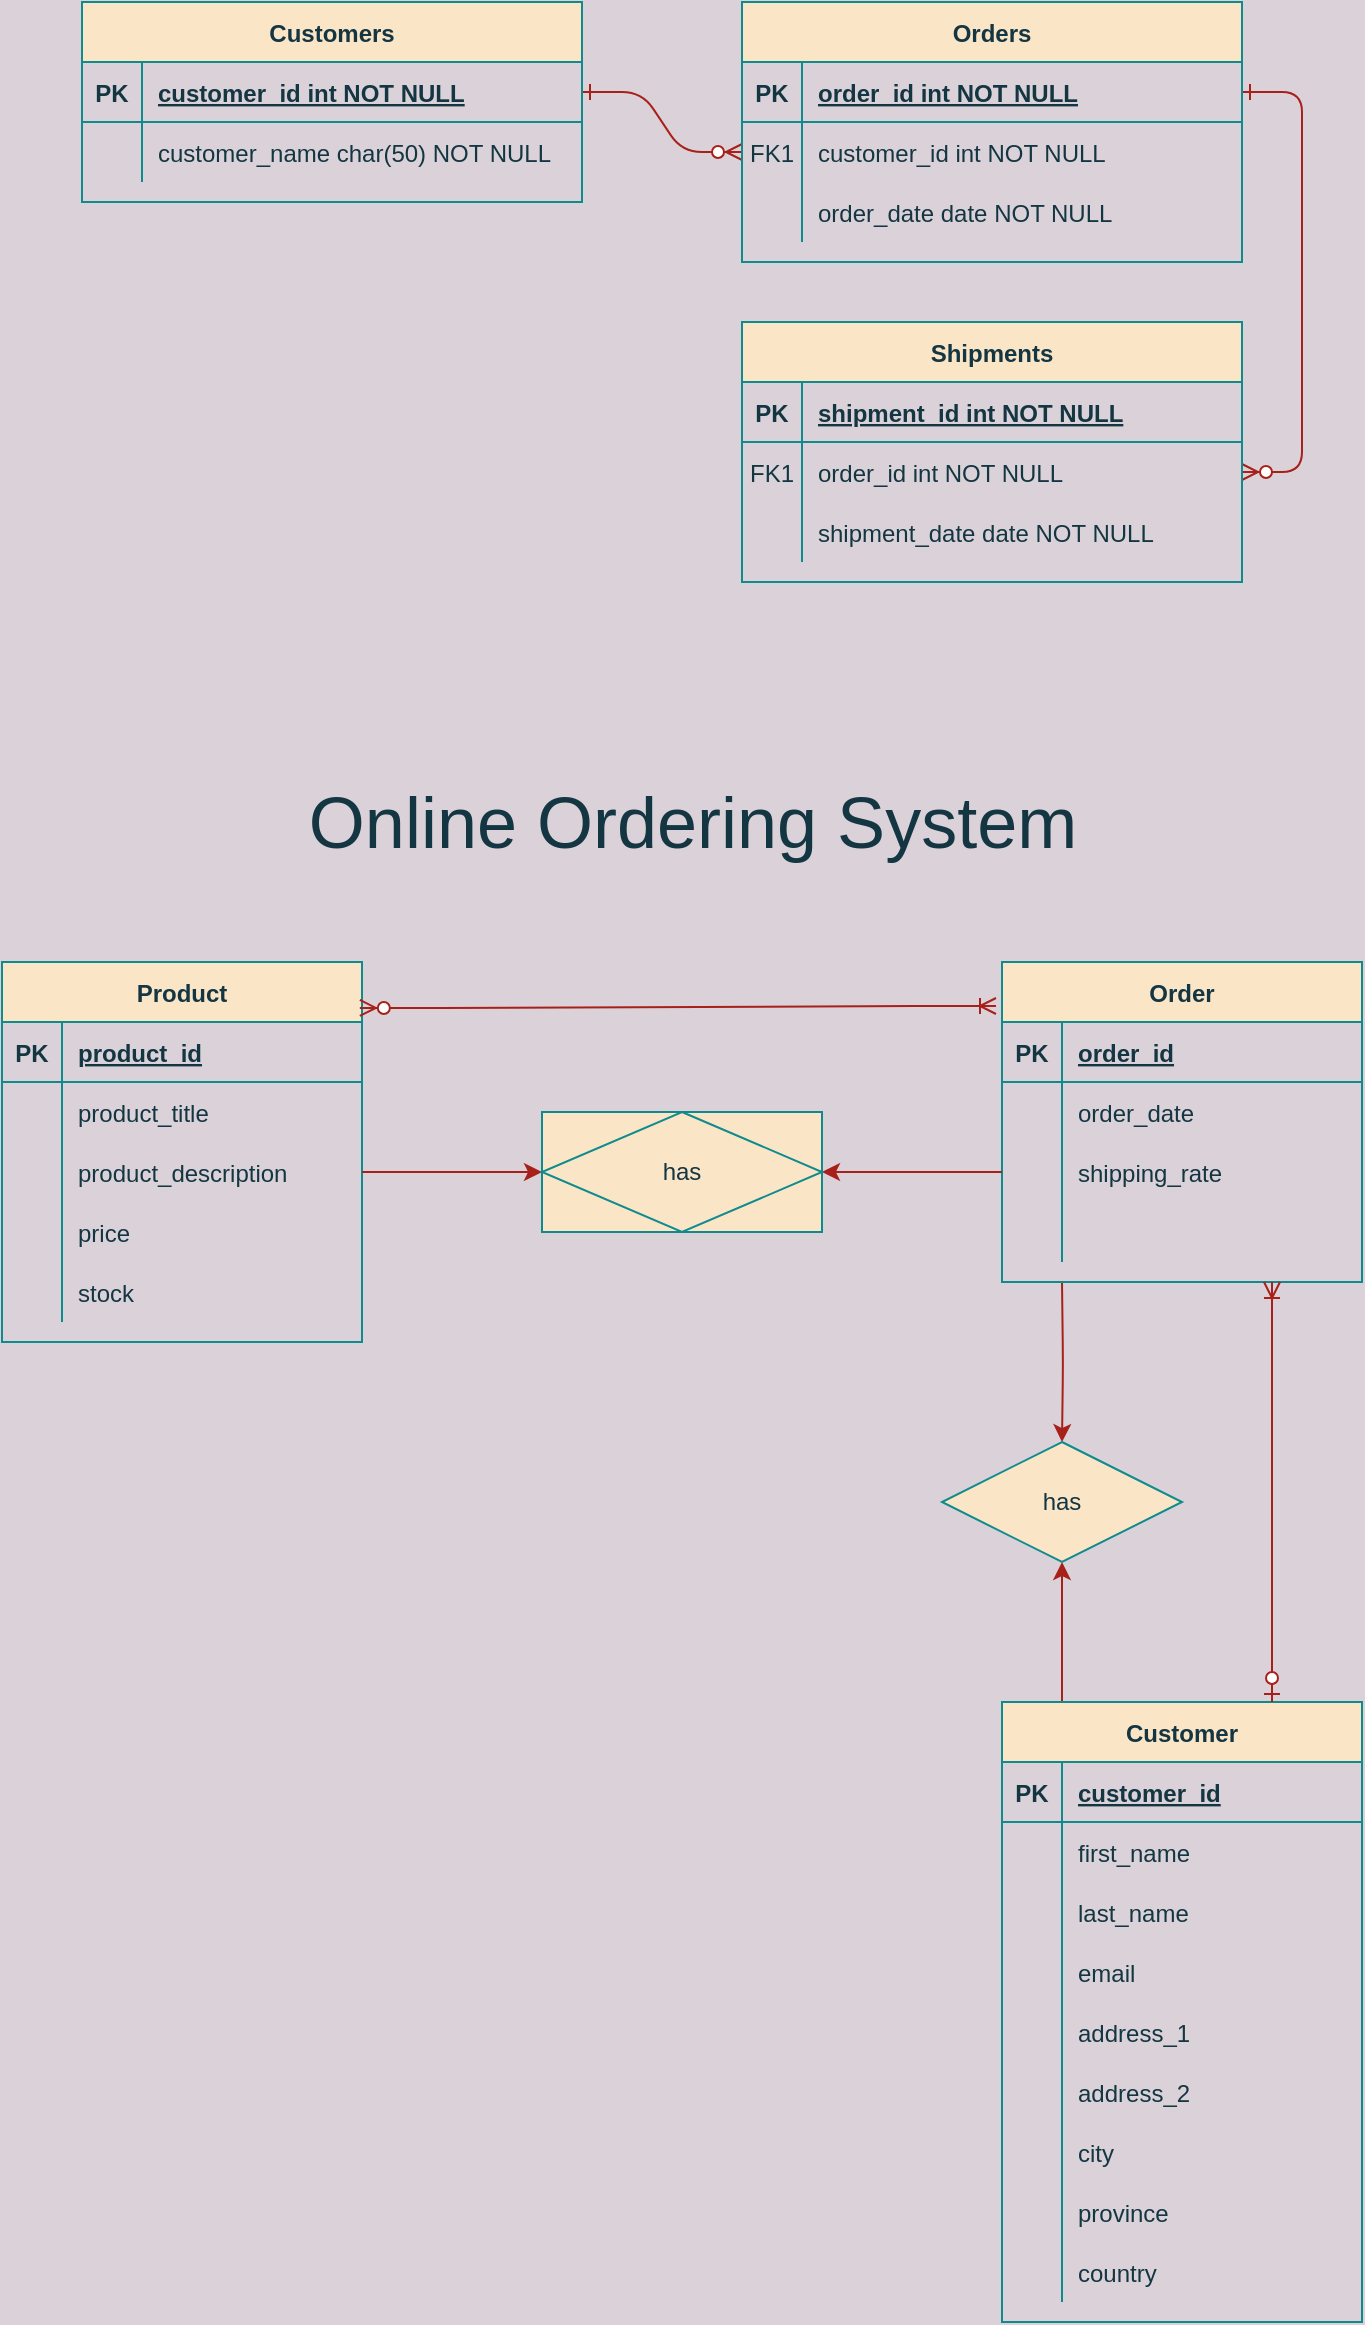 <mxfile version="14.2.9" type="github">
  <diagram id="R2lEEEUBdFMjLlhIrx00" name="Page-1">
    <mxGraphModel dx="1355" dy="745" grid="1" gridSize="10" guides="1" tooltips="1" connect="1" arrows="1" fold="1" page="1" pageScale="1" pageWidth="850" pageHeight="1100" background="#DAD2D8" math="0" shadow="0" extFonts="Permanent Marker^https://fonts.googleapis.com/css?family=Permanent+Marker">
      <root>
        <mxCell id="0" />
        <mxCell id="1" parent="0" />
        <mxCell id="C-vyLk0tnHw3VtMMgP7b-1" value="" style="edgeStyle=entityRelationEdgeStyle;endArrow=ERzeroToMany;startArrow=ERone;endFill=1;startFill=0;strokeColor=#A8201A;fontColor=#143642;labelBackgroundColor=#DAD2D8;" parent="1" source="C-vyLk0tnHw3VtMMgP7b-24" target="C-vyLk0tnHw3VtMMgP7b-6" edge="1">
          <mxGeometry width="100" height="100" relative="1" as="geometry">
            <mxPoint x="340" y="720" as="sourcePoint" />
            <mxPoint x="440" y="620" as="targetPoint" />
          </mxGeometry>
        </mxCell>
        <mxCell id="C-vyLk0tnHw3VtMMgP7b-12" value="" style="edgeStyle=entityRelationEdgeStyle;endArrow=ERzeroToMany;startArrow=ERone;endFill=1;startFill=0;strokeColor=#A8201A;fontColor=#143642;labelBackgroundColor=#DAD2D8;" parent="1" source="C-vyLk0tnHw3VtMMgP7b-3" target="C-vyLk0tnHw3VtMMgP7b-17" edge="1">
          <mxGeometry width="100" height="100" relative="1" as="geometry">
            <mxPoint x="400" y="180" as="sourcePoint" />
            <mxPoint x="460" y="205" as="targetPoint" />
          </mxGeometry>
        </mxCell>
        <mxCell id="C-vyLk0tnHw3VtMMgP7b-2" value="Orders" style="shape=table;startSize=30;container=1;collapsible=1;childLayout=tableLayout;fixedRows=1;rowLines=0;fontStyle=1;align=center;resizeLast=1;fillColor=#FAE5C7;strokeColor=#0F8B8D;fontColor=#143642;" parent="1" vertex="1">
          <mxGeometry x="450" y="120" width="250" height="130" as="geometry" />
        </mxCell>
        <mxCell id="C-vyLk0tnHw3VtMMgP7b-3" value="" style="shape=partialRectangle;collapsible=0;dropTarget=0;pointerEvents=0;fillColor=none;points=[[0,0.5],[1,0.5]];portConstraint=eastwest;top=0;left=0;right=0;bottom=1;strokeColor=#0F8B8D;fontColor=#143642;" parent="C-vyLk0tnHw3VtMMgP7b-2" vertex="1">
          <mxGeometry y="30" width="250" height="30" as="geometry" />
        </mxCell>
        <mxCell id="C-vyLk0tnHw3VtMMgP7b-4" value="PK" style="shape=partialRectangle;overflow=hidden;connectable=0;fillColor=none;top=0;left=0;bottom=0;right=0;fontStyle=1;strokeColor=#0F8B8D;fontColor=#143642;" parent="C-vyLk0tnHw3VtMMgP7b-3" vertex="1">
          <mxGeometry width="30" height="30" as="geometry" />
        </mxCell>
        <mxCell id="C-vyLk0tnHw3VtMMgP7b-5" value="order_id int NOT NULL " style="shape=partialRectangle;overflow=hidden;connectable=0;fillColor=none;top=0;left=0;bottom=0;right=0;align=left;spacingLeft=6;fontStyle=5;strokeColor=#0F8B8D;fontColor=#143642;" parent="C-vyLk0tnHw3VtMMgP7b-3" vertex="1">
          <mxGeometry x="30" width="220" height="30" as="geometry" />
        </mxCell>
        <mxCell id="C-vyLk0tnHw3VtMMgP7b-6" value="" style="shape=partialRectangle;collapsible=0;dropTarget=0;pointerEvents=0;fillColor=none;points=[[0,0.5],[1,0.5]];portConstraint=eastwest;top=0;left=0;right=0;bottom=0;strokeColor=#0F8B8D;fontColor=#143642;" parent="C-vyLk0tnHw3VtMMgP7b-2" vertex="1">
          <mxGeometry y="60" width="250" height="30" as="geometry" />
        </mxCell>
        <mxCell id="C-vyLk0tnHw3VtMMgP7b-7" value="FK1" style="shape=partialRectangle;overflow=hidden;connectable=0;fillColor=none;top=0;left=0;bottom=0;right=0;strokeColor=#0F8B8D;fontColor=#143642;" parent="C-vyLk0tnHw3VtMMgP7b-6" vertex="1">
          <mxGeometry width="30" height="30" as="geometry" />
        </mxCell>
        <mxCell id="C-vyLk0tnHw3VtMMgP7b-8" value="customer_id int NOT NULL" style="shape=partialRectangle;overflow=hidden;connectable=0;fillColor=none;top=0;left=0;bottom=0;right=0;align=left;spacingLeft=6;strokeColor=#0F8B8D;fontColor=#143642;" parent="C-vyLk0tnHw3VtMMgP7b-6" vertex="1">
          <mxGeometry x="30" width="220" height="30" as="geometry" />
        </mxCell>
        <mxCell id="C-vyLk0tnHw3VtMMgP7b-9" value="" style="shape=partialRectangle;collapsible=0;dropTarget=0;pointerEvents=0;fillColor=none;points=[[0,0.5],[1,0.5]];portConstraint=eastwest;top=0;left=0;right=0;bottom=0;strokeColor=#0F8B8D;fontColor=#143642;" parent="C-vyLk0tnHw3VtMMgP7b-2" vertex="1">
          <mxGeometry y="90" width="250" height="30" as="geometry" />
        </mxCell>
        <mxCell id="C-vyLk0tnHw3VtMMgP7b-10" value="" style="shape=partialRectangle;overflow=hidden;connectable=0;fillColor=none;top=0;left=0;bottom=0;right=0;strokeColor=#0F8B8D;fontColor=#143642;" parent="C-vyLk0tnHw3VtMMgP7b-9" vertex="1">
          <mxGeometry width="30" height="30" as="geometry" />
        </mxCell>
        <mxCell id="C-vyLk0tnHw3VtMMgP7b-11" value="order_date date NOT NULL" style="shape=partialRectangle;overflow=hidden;connectable=0;fillColor=none;top=0;left=0;bottom=0;right=0;align=left;spacingLeft=6;strokeColor=#0F8B8D;fontColor=#143642;" parent="C-vyLk0tnHw3VtMMgP7b-9" vertex="1">
          <mxGeometry x="30" width="220" height="30" as="geometry" />
        </mxCell>
        <mxCell id="C-vyLk0tnHw3VtMMgP7b-13" value="Shipments" style="shape=table;startSize=30;container=1;collapsible=1;childLayout=tableLayout;fixedRows=1;rowLines=0;fontStyle=1;align=center;resizeLast=1;fillColor=#FAE5C7;strokeColor=#0F8B8D;fontColor=#143642;" parent="1" vertex="1">
          <mxGeometry x="450" y="280" width="250" height="130" as="geometry" />
        </mxCell>
        <mxCell id="C-vyLk0tnHw3VtMMgP7b-14" value="" style="shape=partialRectangle;collapsible=0;dropTarget=0;pointerEvents=0;fillColor=none;points=[[0,0.5],[1,0.5]];portConstraint=eastwest;top=0;left=0;right=0;bottom=1;strokeColor=#0F8B8D;fontColor=#143642;" parent="C-vyLk0tnHw3VtMMgP7b-13" vertex="1">
          <mxGeometry y="30" width="250" height="30" as="geometry" />
        </mxCell>
        <mxCell id="C-vyLk0tnHw3VtMMgP7b-15" value="PK" style="shape=partialRectangle;overflow=hidden;connectable=0;fillColor=none;top=0;left=0;bottom=0;right=0;fontStyle=1;strokeColor=#0F8B8D;fontColor=#143642;" parent="C-vyLk0tnHw3VtMMgP7b-14" vertex="1">
          <mxGeometry width="30" height="30" as="geometry" />
        </mxCell>
        <mxCell id="C-vyLk0tnHw3VtMMgP7b-16" value="shipment_id int NOT NULL " style="shape=partialRectangle;overflow=hidden;connectable=0;fillColor=none;top=0;left=0;bottom=0;right=0;align=left;spacingLeft=6;fontStyle=5;strokeColor=#0F8B8D;fontColor=#143642;" parent="C-vyLk0tnHw3VtMMgP7b-14" vertex="1">
          <mxGeometry x="30" width="220" height="30" as="geometry" />
        </mxCell>
        <mxCell id="C-vyLk0tnHw3VtMMgP7b-17" value="" style="shape=partialRectangle;collapsible=0;dropTarget=0;pointerEvents=0;fillColor=none;points=[[0,0.5],[1,0.5]];portConstraint=eastwest;top=0;left=0;right=0;bottom=0;strokeColor=#0F8B8D;fontColor=#143642;" parent="C-vyLk0tnHw3VtMMgP7b-13" vertex="1">
          <mxGeometry y="60" width="250" height="30" as="geometry" />
        </mxCell>
        <mxCell id="C-vyLk0tnHw3VtMMgP7b-18" value="FK1" style="shape=partialRectangle;overflow=hidden;connectable=0;fillColor=none;top=0;left=0;bottom=0;right=0;strokeColor=#0F8B8D;fontColor=#143642;" parent="C-vyLk0tnHw3VtMMgP7b-17" vertex="1">
          <mxGeometry width="30" height="30" as="geometry" />
        </mxCell>
        <mxCell id="C-vyLk0tnHw3VtMMgP7b-19" value="order_id int NOT NULL" style="shape=partialRectangle;overflow=hidden;connectable=0;fillColor=none;top=0;left=0;bottom=0;right=0;align=left;spacingLeft=6;strokeColor=#0F8B8D;fontColor=#143642;" parent="C-vyLk0tnHw3VtMMgP7b-17" vertex="1">
          <mxGeometry x="30" width="220" height="30" as="geometry" />
        </mxCell>
        <mxCell id="C-vyLk0tnHw3VtMMgP7b-20" value="" style="shape=partialRectangle;collapsible=0;dropTarget=0;pointerEvents=0;fillColor=none;points=[[0,0.5],[1,0.5]];portConstraint=eastwest;top=0;left=0;right=0;bottom=0;strokeColor=#0F8B8D;fontColor=#143642;" parent="C-vyLk0tnHw3VtMMgP7b-13" vertex="1">
          <mxGeometry y="90" width="250" height="30" as="geometry" />
        </mxCell>
        <mxCell id="C-vyLk0tnHw3VtMMgP7b-21" value="" style="shape=partialRectangle;overflow=hidden;connectable=0;fillColor=none;top=0;left=0;bottom=0;right=0;strokeColor=#0F8B8D;fontColor=#143642;" parent="C-vyLk0tnHw3VtMMgP7b-20" vertex="1">
          <mxGeometry width="30" height="30" as="geometry" />
        </mxCell>
        <mxCell id="C-vyLk0tnHw3VtMMgP7b-22" value="shipment_date date NOT NULL" style="shape=partialRectangle;overflow=hidden;connectable=0;fillColor=none;top=0;left=0;bottom=0;right=0;align=left;spacingLeft=6;strokeColor=#0F8B8D;fontColor=#143642;" parent="C-vyLk0tnHw3VtMMgP7b-20" vertex="1">
          <mxGeometry x="30" width="220" height="30" as="geometry" />
        </mxCell>
        <mxCell id="C-vyLk0tnHw3VtMMgP7b-23" value="Customers" style="shape=table;startSize=30;container=1;collapsible=1;childLayout=tableLayout;fixedRows=1;rowLines=0;fontStyle=1;align=center;resizeLast=1;fillColor=#FAE5C7;strokeColor=#0F8B8D;fontColor=#143642;" parent="1" vertex="1">
          <mxGeometry x="120" y="120" width="250" height="100" as="geometry" />
        </mxCell>
        <mxCell id="C-vyLk0tnHw3VtMMgP7b-24" value="" style="shape=partialRectangle;collapsible=0;dropTarget=0;pointerEvents=0;fillColor=none;points=[[0,0.5],[1,0.5]];portConstraint=eastwest;top=0;left=0;right=0;bottom=1;strokeColor=#0F8B8D;fontColor=#143642;" parent="C-vyLk0tnHw3VtMMgP7b-23" vertex="1">
          <mxGeometry y="30" width="250" height="30" as="geometry" />
        </mxCell>
        <mxCell id="C-vyLk0tnHw3VtMMgP7b-25" value="PK" style="shape=partialRectangle;overflow=hidden;connectable=0;fillColor=none;top=0;left=0;bottom=0;right=0;fontStyle=1;strokeColor=#0F8B8D;fontColor=#143642;" parent="C-vyLk0tnHw3VtMMgP7b-24" vertex="1">
          <mxGeometry width="30" height="30" as="geometry" />
        </mxCell>
        <mxCell id="C-vyLk0tnHw3VtMMgP7b-26" value="customer_id int NOT NULL " style="shape=partialRectangle;overflow=hidden;connectable=0;fillColor=none;top=0;left=0;bottom=0;right=0;align=left;spacingLeft=6;fontStyle=5;strokeColor=#0F8B8D;fontColor=#143642;" parent="C-vyLk0tnHw3VtMMgP7b-24" vertex="1">
          <mxGeometry x="30" width="220" height="30" as="geometry" />
        </mxCell>
        <mxCell id="C-vyLk0tnHw3VtMMgP7b-27" value="" style="shape=partialRectangle;collapsible=0;dropTarget=0;pointerEvents=0;fillColor=none;points=[[0,0.5],[1,0.5]];portConstraint=eastwest;top=0;left=0;right=0;bottom=0;strokeColor=#0F8B8D;fontColor=#143642;" parent="C-vyLk0tnHw3VtMMgP7b-23" vertex="1">
          <mxGeometry y="60" width="250" height="30" as="geometry" />
        </mxCell>
        <mxCell id="C-vyLk0tnHw3VtMMgP7b-28" value="" style="shape=partialRectangle;overflow=hidden;connectable=0;fillColor=none;top=0;left=0;bottom=0;right=0;strokeColor=#0F8B8D;fontColor=#143642;" parent="C-vyLk0tnHw3VtMMgP7b-27" vertex="1">
          <mxGeometry width="30" height="30" as="geometry" />
        </mxCell>
        <mxCell id="C-vyLk0tnHw3VtMMgP7b-29" value="customer_name char(50) NOT NULL" style="shape=partialRectangle;overflow=hidden;connectable=0;fillColor=none;top=0;left=0;bottom=0;right=0;align=left;spacingLeft=6;strokeColor=#0F8B8D;fontColor=#143642;" parent="C-vyLk0tnHw3VtMMgP7b-27" vertex="1">
          <mxGeometry x="30" width="220" height="30" as="geometry" />
        </mxCell>
        <mxCell id="H-Zj2OChRAa0Gneqg0xZ-1" value="Product" style="shape=table;startSize=30;container=1;collapsible=1;childLayout=tableLayout;fixedRows=1;rowLines=0;fontStyle=1;align=center;resizeLast=1;fillColor=#FAE5C7;strokeColor=#0F8B8D;fontColor=#143642;" vertex="1" parent="1">
          <mxGeometry x="80" y="600" width="180" height="190" as="geometry" />
        </mxCell>
        <mxCell id="H-Zj2OChRAa0Gneqg0xZ-2" value="" style="shape=partialRectangle;collapsible=0;dropTarget=0;pointerEvents=0;fillColor=none;top=0;left=0;bottom=1;right=0;points=[[0,0.5],[1,0.5]];portConstraint=eastwest;strokeColor=#0F8B8D;fontColor=#143642;" vertex="1" parent="H-Zj2OChRAa0Gneqg0xZ-1">
          <mxGeometry y="30" width="180" height="30" as="geometry" />
        </mxCell>
        <mxCell id="H-Zj2OChRAa0Gneqg0xZ-3" value="PK" style="shape=partialRectangle;connectable=0;fillColor=none;top=0;left=0;bottom=0;right=0;fontStyle=1;overflow=hidden;strokeColor=#0F8B8D;fontColor=#143642;" vertex="1" parent="H-Zj2OChRAa0Gneqg0xZ-2">
          <mxGeometry width="30" height="30" as="geometry" />
        </mxCell>
        <mxCell id="H-Zj2OChRAa0Gneqg0xZ-4" value="product_id" style="shape=partialRectangle;connectable=0;fillColor=none;top=0;left=0;bottom=0;right=0;align=left;spacingLeft=6;fontStyle=5;overflow=hidden;strokeColor=#0F8B8D;fontColor=#143642;" vertex="1" parent="H-Zj2OChRAa0Gneqg0xZ-2">
          <mxGeometry x="30" width="150" height="30" as="geometry" />
        </mxCell>
        <mxCell id="H-Zj2OChRAa0Gneqg0xZ-5" value="" style="shape=partialRectangle;collapsible=0;dropTarget=0;pointerEvents=0;fillColor=none;top=0;left=0;bottom=0;right=0;points=[[0,0.5],[1,0.5]];portConstraint=eastwest;strokeColor=#0F8B8D;fontColor=#143642;" vertex="1" parent="H-Zj2OChRAa0Gneqg0xZ-1">
          <mxGeometry y="60" width="180" height="30" as="geometry" />
        </mxCell>
        <mxCell id="H-Zj2OChRAa0Gneqg0xZ-6" value="" style="shape=partialRectangle;connectable=0;fillColor=none;top=0;left=0;bottom=0;right=0;editable=1;overflow=hidden;strokeColor=#0F8B8D;fontColor=#143642;" vertex="1" parent="H-Zj2OChRAa0Gneqg0xZ-5">
          <mxGeometry width="30" height="30" as="geometry" />
        </mxCell>
        <mxCell id="H-Zj2OChRAa0Gneqg0xZ-7" value="product_title" style="shape=partialRectangle;connectable=0;fillColor=none;top=0;left=0;bottom=0;right=0;align=left;spacingLeft=6;overflow=hidden;strokeColor=#0F8B8D;fontColor=#143642;" vertex="1" parent="H-Zj2OChRAa0Gneqg0xZ-5">
          <mxGeometry x="30" width="150" height="30" as="geometry" />
        </mxCell>
        <mxCell id="H-Zj2OChRAa0Gneqg0xZ-8" value="" style="shape=partialRectangle;collapsible=0;dropTarget=0;pointerEvents=0;fillColor=none;top=0;left=0;bottom=0;right=0;points=[[0,0.5],[1,0.5]];portConstraint=eastwest;strokeColor=#0F8B8D;fontColor=#143642;" vertex="1" parent="H-Zj2OChRAa0Gneqg0xZ-1">
          <mxGeometry y="90" width="180" height="30" as="geometry" />
        </mxCell>
        <mxCell id="H-Zj2OChRAa0Gneqg0xZ-9" value="" style="shape=partialRectangle;connectable=0;fillColor=none;top=0;left=0;bottom=0;right=0;editable=1;overflow=hidden;strokeColor=#0F8B8D;fontColor=#143642;" vertex="1" parent="H-Zj2OChRAa0Gneqg0xZ-8">
          <mxGeometry width="30" height="30" as="geometry" />
        </mxCell>
        <mxCell id="H-Zj2OChRAa0Gneqg0xZ-10" value="product_description" style="shape=partialRectangle;connectable=0;fillColor=none;top=0;left=0;bottom=0;right=0;align=left;spacingLeft=6;overflow=hidden;strokeColor=#0F8B8D;fontColor=#143642;" vertex="1" parent="H-Zj2OChRAa0Gneqg0xZ-8">
          <mxGeometry x="30" width="150" height="30" as="geometry" />
        </mxCell>
        <mxCell id="H-Zj2OChRAa0Gneqg0xZ-11" value="" style="shape=partialRectangle;collapsible=0;dropTarget=0;pointerEvents=0;fillColor=none;top=0;left=0;bottom=0;right=0;points=[[0,0.5],[1,0.5]];portConstraint=eastwest;strokeColor=#0F8B8D;fontColor=#143642;" vertex="1" parent="H-Zj2OChRAa0Gneqg0xZ-1">
          <mxGeometry y="120" width="180" height="30" as="geometry" />
        </mxCell>
        <mxCell id="H-Zj2OChRAa0Gneqg0xZ-12" value="" style="shape=partialRectangle;connectable=0;fillColor=none;top=0;left=0;bottom=0;right=0;editable=1;overflow=hidden;strokeColor=#0F8B8D;fontColor=#143642;" vertex="1" parent="H-Zj2OChRAa0Gneqg0xZ-11">
          <mxGeometry width="30" height="30" as="geometry" />
        </mxCell>
        <mxCell id="H-Zj2OChRAa0Gneqg0xZ-13" value="price" style="shape=partialRectangle;connectable=0;fillColor=none;top=0;left=0;bottom=0;right=0;align=left;spacingLeft=6;overflow=hidden;strokeColor=#0F8B8D;fontColor=#143642;" vertex="1" parent="H-Zj2OChRAa0Gneqg0xZ-11">
          <mxGeometry x="30" width="150" height="30" as="geometry" />
        </mxCell>
        <mxCell id="H-Zj2OChRAa0Gneqg0xZ-42" value="" style="shape=partialRectangle;collapsible=0;dropTarget=0;pointerEvents=0;fillColor=none;top=0;left=0;bottom=0;right=0;points=[[0,0.5],[1,0.5]];portConstraint=eastwest;strokeColor=#0F8B8D;fontColor=#143642;" vertex="1" parent="H-Zj2OChRAa0Gneqg0xZ-1">
          <mxGeometry y="150" width="180" height="30" as="geometry" />
        </mxCell>
        <mxCell id="H-Zj2OChRAa0Gneqg0xZ-43" value="" style="shape=partialRectangle;connectable=0;fillColor=none;top=0;left=0;bottom=0;right=0;editable=1;overflow=hidden;strokeColor=#0F8B8D;fontColor=#143642;" vertex="1" parent="H-Zj2OChRAa0Gneqg0xZ-42">
          <mxGeometry width="30" height="30" as="geometry" />
        </mxCell>
        <mxCell id="H-Zj2OChRAa0Gneqg0xZ-44" value="stock" style="shape=partialRectangle;connectable=0;fillColor=none;top=0;left=0;bottom=0;right=0;align=left;spacingLeft=6;overflow=hidden;strokeColor=#0F8B8D;fontColor=#143642;" vertex="1" parent="H-Zj2OChRAa0Gneqg0xZ-42">
          <mxGeometry x="30" width="150" height="30" as="geometry" />
        </mxCell>
        <mxCell id="H-Zj2OChRAa0Gneqg0xZ-61" style="edgeStyle=orthogonalEdgeStyle;curved=0;rounded=1;sketch=0;orthogonalLoop=1;jettySize=auto;html=1;entryX=0.5;entryY=0;entryDx=0;entryDy=0;strokeColor=#A8201A;fillColor=#FAE5C7;fontColor=#143642;labelBackgroundColor=#DAD2D8;" edge="1" parent="1" target="H-Zj2OChRAa0Gneqg0xZ-60">
          <mxGeometry relative="1" as="geometry">
            <mxPoint x="610" y="760" as="sourcePoint" />
          </mxGeometry>
        </mxCell>
        <mxCell id="H-Zj2OChRAa0Gneqg0xZ-14" value="Order" style="shape=table;startSize=30;container=1;collapsible=1;childLayout=tableLayout;fixedRows=1;rowLines=0;fontStyle=1;align=center;resizeLast=1;fillColor=#FAE5C7;strokeColor=#0F8B8D;fontColor=#143642;" vertex="1" parent="1">
          <mxGeometry x="580" y="600" width="180" height="160" as="geometry" />
        </mxCell>
        <mxCell id="H-Zj2OChRAa0Gneqg0xZ-15" value="" style="shape=partialRectangle;collapsible=0;dropTarget=0;pointerEvents=0;fillColor=none;top=0;left=0;bottom=1;right=0;points=[[0,0.5],[1,0.5]];portConstraint=eastwest;strokeColor=#0F8B8D;fontColor=#143642;" vertex="1" parent="H-Zj2OChRAa0Gneqg0xZ-14">
          <mxGeometry y="30" width="180" height="30" as="geometry" />
        </mxCell>
        <mxCell id="H-Zj2OChRAa0Gneqg0xZ-16" value="PK" style="shape=partialRectangle;connectable=0;fillColor=none;top=0;left=0;bottom=0;right=0;fontStyle=1;overflow=hidden;strokeColor=#0F8B8D;fontColor=#143642;" vertex="1" parent="H-Zj2OChRAa0Gneqg0xZ-15">
          <mxGeometry width="30" height="30" as="geometry" />
        </mxCell>
        <mxCell id="H-Zj2OChRAa0Gneqg0xZ-17" value="order_id" style="shape=partialRectangle;connectable=0;fillColor=none;top=0;left=0;bottom=0;right=0;align=left;spacingLeft=6;fontStyle=5;overflow=hidden;strokeColor=#0F8B8D;fontColor=#143642;" vertex="1" parent="H-Zj2OChRAa0Gneqg0xZ-15">
          <mxGeometry x="30" width="150" height="30" as="geometry" />
        </mxCell>
        <mxCell id="H-Zj2OChRAa0Gneqg0xZ-18" value="" style="shape=partialRectangle;collapsible=0;dropTarget=0;pointerEvents=0;fillColor=none;top=0;left=0;bottom=0;right=0;points=[[0,0.5],[1,0.5]];portConstraint=eastwest;strokeColor=#0F8B8D;fontColor=#143642;" vertex="1" parent="H-Zj2OChRAa0Gneqg0xZ-14">
          <mxGeometry y="60" width="180" height="30" as="geometry" />
        </mxCell>
        <mxCell id="H-Zj2OChRAa0Gneqg0xZ-19" value="" style="shape=partialRectangle;connectable=0;fillColor=none;top=0;left=0;bottom=0;right=0;editable=1;overflow=hidden;strokeColor=#0F8B8D;fontColor=#143642;" vertex="1" parent="H-Zj2OChRAa0Gneqg0xZ-18">
          <mxGeometry width="30" height="30" as="geometry" />
        </mxCell>
        <mxCell id="H-Zj2OChRAa0Gneqg0xZ-20" value="order_date" style="shape=partialRectangle;connectable=0;fillColor=none;top=0;left=0;bottom=0;right=0;align=left;spacingLeft=6;overflow=hidden;strokeColor=#0F8B8D;fontColor=#143642;" vertex="1" parent="H-Zj2OChRAa0Gneqg0xZ-18">
          <mxGeometry x="30" width="150" height="30" as="geometry" />
        </mxCell>
        <mxCell id="H-Zj2OChRAa0Gneqg0xZ-21" value="" style="shape=partialRectangle;collapsible=0;dropTarget=0;pointerEvents=0;fillColor=none;top=0;left=0;bottom=0;right=0;points=[[0,0.5],[1,0.5]];portConstraint=eastwest;strokeColor=#0F8B8D;fontColor=#143642;" vertex="1" parent="H-Zj2OChRAa0Gneqg0xZ-14">
          <mxGeometry y="90" width="180" height="30" as="geometry" />
        </mxCell>
        <mxCell id="H-Zj2OChRAa0Gneqg0xZ-22" value="" style="shape=partialRectangle;connectable=0;fillColor=none;top=0;left=0;bottom=0;right=0;editable=1;overflow=hidden;strokeColor=#0F8B8D;fontColor=#143642;" vertex="1" parent="H-Zj2OChRAa0Gneqg0xZ-21">
          <mxGeometry width="30" height="30" as="geometry" />
        </mxCell>
        <mxCell id="H-Zj2OChRAa0Gneqg0xZ-23" value="shipping_rate" style="shape=partialRectangle;connectable=0;fillColor=none;top=0;left=0;bottom=0;right=0;align=left;spacingLeft=6;overflow=hidden;strokeColor=#0F8B8D;fontColor=#143642;" vertex="1" parent="H-Zj2OChRAa0Gneqg0xZ-21">
          <mxGeometry x="30" width="150" height="30" as="geometry" />
        </mxCell>
        <mxCell id="H-Zj2OChRAa0Gneqg0xZ-24" value="" style="shape=partialRectangle;collapsible=0;dropTarget=0;pointerEvents=0;fillColor=none;top=0;left=0;bottom=0;right=0;points=[[0,0.5],[1,0.5]];portConstraint=eastwest;strokeColor=#0F8B8D;fontColor=#143642;" vertex="1" parent="H-Zj2OChRAa0Gneqg0xZ-14">
          <mxGeometry y="120" width="180" height="30" as="geometry" />
        </mxCell>
        <mxCell id="H-Zj2OChRAa0Gneqg0xZ-25" value="" style="shape=partialRectangle;connectable=0;fillColor=none;top=0;left=0;bottom=0;right=0;editable=1;overflow=hidden;strokeColor=#0F8B8D;fontColor=#143642;" vertex="1" parent="H-Zj2OChRAa0Gneqg0xZ-24">
          <mxGeometry width="30" height="30" as="geometry" />
        </mxCell>
        <mxCell id="H-Zj2OChRAa0Gneqg0xZ-26" value="" style="shape=partialRectangle;connectable=0;fillColor=none;top=0;left=0;bottom=0;right=0;align=left;spacingLeft=6;overflow=hidden;strokeColor=#0F8B8D;fontColor=#143642;" vertex="1" parent="H-Zj2OChRAa0Gneqg0xZ-24">
          <mxGeometry x="30" width="150" height="30" as="geometry" />
        </mxCell>
        <mxCell id="H-Zj2OChRAa0Gneqg0xZ-62" style="edgeStyle=orthogonalEdgeStyle;curved=0;rounded=1;sketch=0;orthogonalLoop=1;jettySize=auto;html=1;strokeColor=#A8201A;fillColor=#FAE5C7;fontColor=#143642;entryX=0.5;entryY=1;entryDx=0;entryDy=0;labelBackgroundColor=#DAD2D8;" edge="1" parent="1" source="H-Zj2OChRAa0Gneqg0xZ-27" target="H-Zj2OChRAa0Gneqg0xZ-60">
          <mxGeometry relative="1" as="geometry">
            <mxPoint x="670" y="910" as="targetPoint" />
            <mxPoint x="610" y="960" as="sourcePoint" />
            <Array as="points">
              <mxPoint x="610" y="970" />
              <mxPoint x="610" y="970" />
            </Array>
          </mxGeometry>
        </mxCell>
        <mxCell id="H-Zj2OChRAa0Gneqg0xZ-27" value="Customer" style="shape=table;startSize=30;container=1;collapsible=1;childLayout=tableLayout;fixedRows=1;rowLines=0;fontStyle=1;align=center;resizeLast=1;fillColor=#FAE5C7;strokeColor=#0F8B8D;fontColor=#143642;" vertex="1" parent="1">
          <mxGeometry x="580" y="970" width="180" height="310" as="geometry" />
        </mxCell>
        <mxCell id="H-Zj2OChRAa0Gneqg0xZ-28" value="" style="shape=partialRectangle;collapsible=0;dropTarget=0;pointerEvents=0;fillColor=none;top=0;left=0;bottom=1;right=0;points=[[0,0.5],[1,0.5]];portConstraint=eastwest;strokeColor=#0F8B8D;fontColor=#143642;" vertex="1" parent="H-Zj2OChRAa0Gneqg0xZ-27">
          <mxGeometry y="30" width="180" height="30" as="geometry" />
        </mxCell>
        <mxCell id="H-Zj2OChRAa0Gneqg0xZ-29" value="PK" style="shape=partialRectangle;connectable=0;fillColor=none;top=0;left=0;bottom=0;right=0;fontStyle=1;overflow=hidden;strokeColor=#0F8B8D;fontColor=#143642;" vertex="1" parent="H-Zj2OChRAa0Gneqg0xZ-28">
          <mxGeometry width="30" height="30" as="geometry" />
        </mxCell>
        <mxCell id="H-Zj2OChRAa0Gneqg0xZ-30" value="customer_id" style="shape=partialRectangle;connectable=0;fillColor=none;top=0;left=0;bottom=0;right=0;align=left;spacingLeft=6;fontStyle=5;overflow=hidden;strokeColor=#0F8B8D;fontColor=#143642;" vertex="1" parent="H-Zj2OChRAa0Gneqg0xZ-28">
          <mxGeometry x="30" width="150" height="30" as="geometry" />
        </mxCell>
        <mxCell id="H-Zj2OChRAa0Gneqg0xZ-31" value="" style="shape=partialRectangle;collapsible=0;dropTarget=0;pointerEvents=0;fillColor=none;top=0;left=0;bottom=0;right=0;points=[[0,0.5],[1,0.5]];portConstraint=eastwest;strokeColor=#0F8B8D;fontColor=#143642;" vertex="1" parent="H-Zj2OChRAa0Gneqg0xZ-27">
          <mxGeometry y="60" width="180" height="30" as="geometry" />
        </mxCell>
        <mxCell id="H-Zj2OChRAa0Gneqg0xZ-32" value="" style="shape=partialRectangle;connectable=0;fillColor=none;top=0;left=0;bottom=0;right=0;editable=1;overflow=hidden;strokeColor=#0F8B8D;fontColor=#143642;" vertex="1" parent="H-Zj2OChRAa0Gneqg0xZ-31">
          <mxGeometry width="30" height="30" as="geometry" />
        </mxCell>
        <mxCell id="H-Zj2OChRAa0Gneqg0xZ-33" value="first_name" style="shape=partialRectangle;connectable=0;fillColor=none;top=0;left=0;bottom=0;right=0;align=left;spacingLeft=6;overflow=hidden;strokeColor=#0F8B8D;fontColor=#143642;" vertex="1" parent="H-Zj2OChRAa0Gneqg0xZ-31">
          <mxGeometry x="30" width="150" height="30" as="geometry" />
        </mxCell>
        <mxCell id="H-Zj2OChRAa0Gneqg0xZ-34" value="" style="shape=partialRectangle;collapsible=0;dropTarget=0;pointerEvents=0;fillColor=none;top=0;left=0;bottom=0;right=0;points=[[0,0.5],[1,0.5]];portConstraint=eastwest;strokeColor=#0F8B8D;fontColor=#143642;" vertex="1" parent="H-Zj2OChRAa0Gneqg0xZ-27">
          <mxGeometry y="90" width="180" height="30" as="geometry" />
        </mxCell>
        <mxCell id="H-Zj2OChRAa0Gneqg0xZ-35" value="" style="shape=partialRectangle;connectable=0;fillColor=none;top=0;left=0;bottom=0;right=0;editable=1;overflow=hidden;strokeColor=#0F8B8D;fontColor=#143642;" vertex="1" parent="H-Zj2OChRAa0Gneqg0xZ-34">
          <mxGeometry width="30" height="30" as="geometry" />
        </mxCell>
        <mxCell id="H-Zj2OChRAa0Gneqg0xZ-36" value="last_name" style="shape=partialRectangle;connectable=0;fillColor=none;top=0;left=0;bottom=0;right=0;align=left;spacingLeft=6;overflow=hidden;strokeColor=#0F8B8D;fontColor=#143642;" vertex="1" parent="H-Zj2OChRAa0Gneqg0xZ-34">
          <mxGeometry x="30" width="150" height="30" as="geometry" />
        </mxCell>
        <mxCell id="H-Zj2OChRAa0Gneqg0xZ-37" value="" style="shape=partialRectangle;collapsible=0;dropTarget=0;pointerEvents=0;fillColor=none;top=0;left=0;bottom=0;right=0;points=[[0,0.5],[1,0.5]];portConstraint=eastwest;strokeColor=#0F8B8D;fontColor=#143642;" vertex="1" parent="H-Zj2OChRAa0Gneqg0xZ-27">
          <mxGeometry y="120" width="180" height="30" as="geometry" />
        </mxCell>
        <mxCell id="H-Zj2OChRAa0Gneqg0xZ-38" value="" style="shape=partialRectangle;connectable=0;fillColor=none;top=0;left=0;bottom=0;right=0;editable=1;overflow=hidden;strokeColor=#0F8B8D;fontColor=#143642;" vertex="1" parent="H-Zj2OChRAa0Gneqg0xZ-37">
          <mxGeometry width="30" height="30" as="geometry" />
        </mxCell>
        <mxCell id="H-Zj2OChRAa0Gneqg0xZ-39" value="email" style="shape=partialRectangle;connectable=0;fillColor=none;top=0;left=0;bottom=0;right=0;align=left;spacingLeft=6;overflow=hidden;strokeColor=#0F8B8D;fontColor=#143642;" vertex="1" parent="H-Zj2OChRAa0Gneqg0xZ-37">
          <mxGeometry x="30" width="150" height="30" as="geometry" />
        </mxCell>
        <mxCell id="H-Zj2OChRAa0Gneqg0xZ-45" value="" style="shape=partialRectangle;collapsible=0;dropTarget=0;pointerEvents=0;fillColor=none;top=0;left=0;bottom=0;right=0;points=[[0,0.5],[1,0.5]];portConstraint=eastwest;strokeColor=#0F8B8D;fontColor=#143642;" vertex="1" parent="H-Zj2OChRAa0Gneqg0xZ-27">
          <mxGeometry y="150" width="180" height="30" as="geometry" />
        </mxCell>
        <mxCell id="H-Zj2OChRAa0Gneqg0xZ-46" value="" style="shape=partialRectangle;connectable=0;fillColor=none;top=0;left=0;bottom=0;right=0;editable=1;overflow=hidden;strokeColor=#0F8B8D;fontColor=#143642;" vertex="1" parent="H-Zj2OChRAa0Gneqg0xZ-45">
          <mxGeometry width="30" height="30" as="geometry" />
        </mxCell>
        <mxCell id="H-Zj2OChRAa0Gneqg0xZ-47" value="address_1" style="shape=partialRectangle;connectable=0;fillColor=none;top=0;left=0;bottom=0;right=0;align=left;spacingLeft=6;overflow=hidden;strokeColor=#0F8B8D;fontColor=#143642;" vertex="1" parent="H-Zj2OChRAa0Gneqg0xZ-45">
          <mxGeometry x="30" width="150" height="30" as="geometry" />
        </mxCell>
        <mxCell id="H-Zj2OChRAa0Gneqg0xZ-48" value="" style="shape=partialRectangle;collapsible=0;dropTarget=0;pointerEvents=0;fillColor=none;top=0;left=0;bottom=0;right=0;points=[[0,0.5],[1,0.5]];portConstraint=eastwest;strokeColor=#0F8B8D;fontColor=#143642;" vertex="1" parent="H-Zj2OChRAa0Gneqg0xZ-27">
          <mxGeometry y="180" width="180" height="30" as="geometry" />
        </mxCell>
        <mxCell id="H-Zj2OChRAa0Gneqg0xZ-49" value="" style="shape=partialRectangle;connectable=0;fillColor=none;top=0;left=0;bottom=0;right=0;editable=1;overflow=hidden;strokeColor=#0F8B8D;fontColor=#143642;" vertex="1" parent="H-Zj2OChRAa0Gneqg0xZ-48">
          <mxGeometry width="30" height="30" as="geometry" />
        </mxCell>
        <mxCell id="H-Zj2OChRAa0Gneqg0xZ-50" value="address_2" style="shape=partialRectangle;connectable=0;fillColor=none;top=0;left=0;bottom=0;right=0;align=left;spacingLeft=6;overflow=hidden;strokeColor=#0F8B8D;fontColor=#143642;" vertex="1" parent="H-Zj2OChRAa0Gneqg0xZ-48">
          <mxGeometry x="30" width="150" height="30" as="geometry" />
        </mxCell>
        <mxCell id="H-Zj2OChRAa0Gneqg0xZ-51" value="" style="shape=partialRectangle;collapsible=0;dropTarget=0;pointerEvents=0;fillColor=none;top=0;left=0;bottom=0;right=0;points=[[0,0.5],[1,0.5]];portConstraint=eastwest;strokeColor=#0F8B8D;fontColor=#143642;" vertex="1" parent="H-Zj2OChRAa0Gneqg0xZ-27">
          <mxGeometry y="210" width="180" height="30" as="geometry" />
        </mxCell>
        <mxCell id="H-Zj2OChRAa0Gneqg0xZ-52" value="" style="shape=partialRectangle;connectable=0;fillColor=none;top=0;left=0;bottom=0;right=0;editable=1;overflow=hidden;strokeColor=#0F8B8D;fontColor=#143642;" vertex="1" parent="H-Zj2OChRAa0Gneqg0xZ-51">
          <mxGeometry width="30" height="30" as="geometry" />
        </mxCell>
        <mxCell id="H-Zj2OChRAa0Gneqg0xZ-53" value="city" style="shape=partialRectangle;connectable=0;fillColor=none;top=0;left=0;bottom=0;right=0;align=left;spacingLeft=6;overflow=hidden;strokeColor=#0F8B8D;fontColor=#143642;" vertex="1" parent="H-Zj2OChRAa0Gneqg0xZ-51">
          <mxGeometry x="30" width="150" height="30" as="geometry" />
        </mxCell>
        <mxCell id="H-Zj2OChRAa0Gneqg0xZ-54" value="" style="shape=partialRectangle;collapsible=0;dropTarget=0;pointerEvents=0;fillColor=none;top=0;left=0;bottom=0;right=0;points=[[0,0.5],[1,0.5]];portConstraint=eastwest;strokeColor=#0F8B8D;fontColor=#143642;" vertex="1" parent="H-Zj2OChRAa0Gneqg0xZ-27">
          <mxGeometry y="240" width="180" height="30" as="geometry" />
        </mxCell>
        <mxCell id="H-Zj2OChRAa0Gneqg0xZ-55" value="" style="shape=partialRectangle;connectable=0;fillColor=none;top=0;left=0;bottom=0;right=0;editable=1;overflow=hidden;strokeColor=#0F8B8D;fontColor=#143642;" vertex="1" parent="H-Zj2OChRAa0Gneqg0xZ-54">
          <mxGeometry width="30" height="30" as="geometry" />
        </mxCell>
        <mxCell id="H-Zj2OChRAa0Gneqg0xZ-56" value="province" style="shape=partialRectangle;connectable=0;fillColor=none;top=0;left=0;bottom=0;right=0;align=left;spacingLeft=6;overflow=hidden;strokeColor=#0F8B8D;fontColor=#143642;" vertex="1" parent="H-Zj2OChRAa0Gneqg0xZ-54">
          <mxGeometry x="30" width="150" height="30" as="geometry" />
        </mxCell>
        <mxCell id="H-Zj2OChRAa0Gneqg0xZ-57" value="" style="shape=partialRectangle;collapsible=0;dropTarget=0;pointerEvents=0;fillColor=none;top=0;left=0;bottom=0;right=0;points=[[0,0.5],[1,0.5]];portConstraint=eastwest;strokeColor=#0F8B8D;fontColor=#143642;" vertex="1" parent="H-Zj2OChRAa0Gneqg0xZ-27">
          <mxGeometry y="270" width="180" height="30" as="geometry" />
        </mxCell>
        <mxCell id="H-Zj2OChRAa0Gneqg0xZ-58" value="" style="shape=partialRectangle;connectable=0;fillColor=none;top=0;left=0;bottom=0;right=0;editable=1;overflow=hidden;strokeColor=#0F8B8D;fontColor=#143642;" vertex="1" parent="H-Zj2OChRAa0Gneqg0xZ-57">
          <mxGeometry width="30" height="30" as="geometry" />
        </mxCell>
        <mxCell id="H-Zj2OChRAa0Gneqg0xZ-59" value="country" style="shape=partialRectangle;connectable=0;fillColor=none;top=0;left=0;bottom=0;right=0;align=left;spacingLeft=6;overflow=hidden;strokeColor=#0F8B8D;fontColor=#143642;" vertex="1" parent="H-Zj2OChRAa0Gneqg0xZ-57">
          <mxGeometry x="30" width="150" height="30" as="geometry" />
        </mxCell>
        <mxCell id="H-Zj2OChRAa0Gneqg0xZ-40" value="&lt;font style=&quot;font-size: 36px&quot;&gt;Online Ordering System&lt;/font&gt;" style="text;html=1;strokeColor=none;fillColor=none;align=center;verticalAlign=middle;whiteSpace=wrap;rounded=0;fontColor=#143642;" vertex="1" parent="1">
          <mxGeometry x="213" y="520" width="425" height="20" as="geometry" />
        </mxCell>
        <mxCell id="H-Zj2OChRAa0Gneqg0xZ-60" value="has" style="shape=rhombus;perimeter=rhombusPerimeter;whiteSpace=wrap;html=1;align=center;rounded=0;sketch=0;strokeColor=#0F8B8D;fillColor=#FAE5C7;fontColor=#143642;" vertex="1" parent="1">
          <mxGeometry x="550" y="840" width="120" height="60" as="geometry" />
        </mxCell>
        <mxCell id="H-Zj2OChRAa0Gneqg0xZ-64" style="edgeStyle=orthogonalEdgeStyle;curved=0;rounded=1;sketch=0;orthogonalLoop=1;jettySize=auto;html=1;exitX=1;exitY=0.5;exitDx=0;exitDy=0;entryX=0;entryY=0.5;entryDx=0;entryDy=0;strokeColor=#A8201A;fillColor=#FAE5C7;fontColor=#143642;labelBackgroundColor=#DAD2D8;" edge="1" parent="1" source="H-Zj2OChRAa0Gneqg0xZ-8" target="H-Zj2OChRAa0Gneqg0xZ-66">
          <mxGeometry relative="1" as="geometry">
            <mxPoint x="370" y="705" as="targetPoint" />
          </mxGeometry>
        </mxCell>
        <mxCell id="H-Zj2OChRAa0Gneqg0xZ-65" style="edgeStyle=orthogonalEdgeStyle;curved=0;rounded=1;sketch=0;orthogonalLoop=1;jettySize=auto;html=1;exitX=0;exitY=0.5;exitDx=0;exitDy=0;strokeColor=#A8201A;fillColor=#FAE5C7;fontColor=#143642;entryX=1;entryY=0.5;entryDx=0;entryDy=0;labelBackgroundColor=#DAD2D8;" edge="1" parent="1" source="H-Zj2OChRAa0Gneqg0xZ-21" target="H-Zj2OChRAa0Gneqg0xZ-66">
          <mxGeometry relative="1" as="geometry">
            <mxPoint x="490" y="705" as="targetPoint" />
          </mxGeometry>
        </mxCell>
        <mxCell id="H-Zj2OChRAa0Gneqg0xZ-66" value="has" style="shape=associativeEntity;whiteSpace=wrap;html=1;align=center;rounded=0;sketch=0;strokeColor=#0F8B8D;fillColor=#FAE5C7;fontColor=#143642;" vertex="1" parent="1">
          <mxGeometry x="350" y="675" width="140" height="60" as="geometry" />
        </mxCell>
        <mxCell id="H-Zj2OChRAa0Gneqg0xZ-71" value="" style="fontSize=12;html=1;endArrow=ERoneToMany;startArrow=ERzeroToOne;strokeColor=#A8201A;fillColor=#FAE5C7;exitX=0.75;exitY=0;exitDx=0;exitDy=0;entryX=0.75;entryY=1;entryDx=0;entryDy=0;" edge="1" parent="1" source="H-Zj2OChRAa0Gneqg0xZ-27" target="H-Zj2OChRAa0Gneqg0xZ-14">
          <mxGeometry width="100" height="100" relative="1" as="geometry">
            <mxPoint x="710" y="945" as="sourcePoint" />
            <mxPoint x="700" y="735" as="targetPoint" />
            <Array as="points" />
          </mxGeometry>
        </mxCell>
        <mxCell id="H-Zj2OChRAa0Gneqg0xZ-72" value="" style="edgeStyle=entityRelationEdgeStyle;fontSize=12;html=1;endArrow=ERoneToMany;startArrow=ERzeroToMany;strokeColor=#A8201A;fillColor=#FAE5C7;exitX=0.994;exitY=0.121;exitDx=0;exitDy=0;exitPerimeter=0;" edge="1" parent="1" source="H-Zj2OChRAa0Gneqg0xZ-1">
          <mxGeometry width="100" height="100" relative="1" as="geometry">
            <mxPoint x="290" y="675" as="sourcePoint" />
            <mxPoint x="577" y="622" as="targetPoint" />
          </mxGeometry>
        </mxCell>
      </root>
    </mxGraphModel>
  </diagram>
</mxfile>
